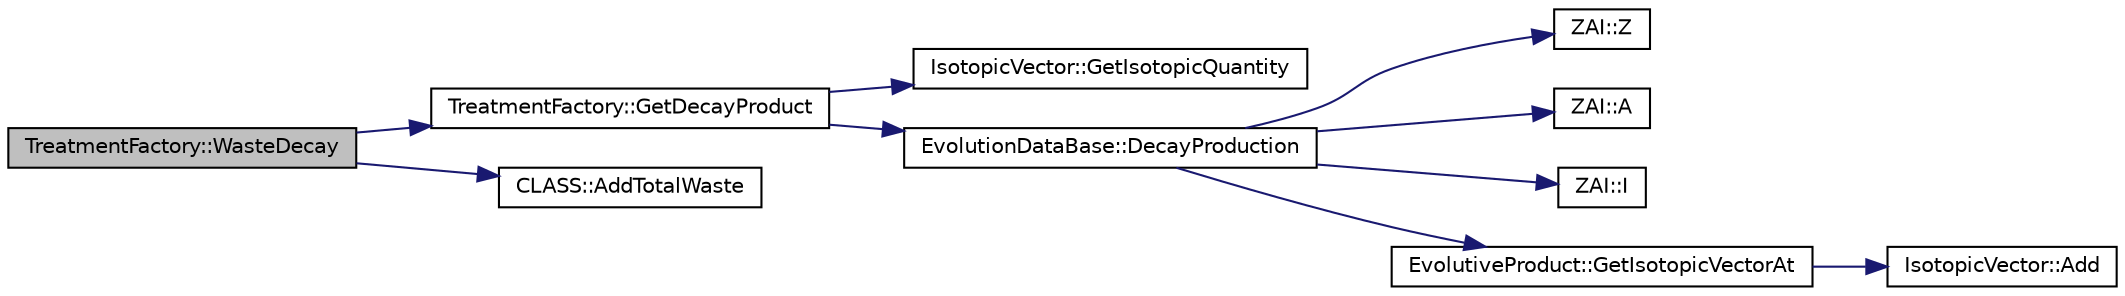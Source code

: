 digraph G
{
  edge [fontname="Helvetica",fontsize="10",labelfontname="Helvetica",labelfontsize="10"];
  node [fontname="Helvetica",fontsize="10",shape=record];
  rankdir="LR";
  Node1 [label="TreatmentFactory::WasteDecay",height=0.2,width=0.4,color="black", fillcolor="grey75", style="filled" fontcolor="black"];
  Node1 -> Node2 [color="midnightblue",fontsize="10",style="solid",fontname="Helvetica"];
  Node2 [label="TreatmentFactory::GetDecayProduct",height=0.2,width=0.4,color="black", fillcolor="white", style="filled",URL="$class_treatment_factory.html#a87686aa3bee9be038d3378da99b85fff",tooltip="Get IsotopicVector Decay at the t time."];
  Node2 -> Node3 [color="midnightblue",fontsize="10",style="solid",fontname="Helvetica"];
  Node3 [label="IsotopicVector::GetIsotopicQuantity",height=0.2,width=0.4,color="black", fillcolor="white", style="filled",URL="$class_isotopic_vector.html#a0b65f2635da76635c97ddc39faad22bb",tooltip="Return the IVQuantity map."];
  Node2 -> Node4 [color="midnightblue",fontsize="10",style="solid",fontname="Helvetica"];
  Node4 [label="EvolutionDataBase::DecayProduction",height=0.2,width=0.4,color="black", fillcolor="white", style="filled",URL="$class_evolution_data_base.html#ad01b9d1f78010288126152695e954568",tooltip="Return the Product IsotopicVector evolution from zai during a dt time."];
  Node4 -> Node5 [color="midnightblue",fontsize="10",style="solid",fontname="Helvetica"];
  Node5 [label="ZAI::Z",height=0.2,width=0.4,color="black", fillcolor="white", style="filled",URL="$class_z_a_i.html#aaf5ea148963117c48d4f195e8dad1583",tooltip="returns the number of protons"];
  Node4 -> Node6 [color="midnightblue",fontsize="10",style="solid",fontname="Helvetica"];
  Node6 [label="ZAI::A",height=0.2,width=0.4,color="black", fillcolor="white", style="filled",URL="$class_z_a_i.html#af4ac318886bf1a8d26518c25d34dc1c9",tooltip="returns the number of nucleons"];
  Node4 -> Node7 [color="midnightblue",fontsize="10",style="solid",fontname="Helvetica"];
  Node7 [label="ZAI::I",height=0.2,width=0.4,color="black", fillcolor="white", style="filled",URL="$class_z_a_i.html#a00176bf5dbe0d6f39f587a6d225390c3",tooltip="returns the Isomeric State"];
  Node4 -> Node8 [color="midnightblue",fontsize="10",style="solid",fontname="Helvetica"];
  Node8 [label="EvolutiveProduct::GetIsotopicVectorAt",height=0.2,width=0.4,color="black", fillcolor="white", style="filled",URL="$class_evolutive_product.html#ad701e725b358763a1dd2f6d6e3a19721",tooltip="Return the Product IsotopicVector evolution TGraphErrors."];
  Node8 -> Node9 [color="midnightblue",fontsize="10",style="solid",fontname="Helvetica"];
  Node9 [label="IsotopicVector::Add",height=0.2,width=0.4,color="black", fillcolor="white", style="filled",URL="$class_isotopic_vector.html#a3931b0fa08d48ef9a731e7672e86c9fd",tooltip="Add Quantity gramme of the ZAI Element."];
  Node1 -> Node10 [color="midnightblue",fontsize="10",style="solid",fontname="Helvetica"];
  Node10 [label="CLASS::AddTotalWaste",height=0.2,width=0.4,color="black", fillcolor="white", style="filled",URL="$class_c_l_a_s_s.html#a65e6d00c641f709fe3beb35bdc5187fe"];
}
